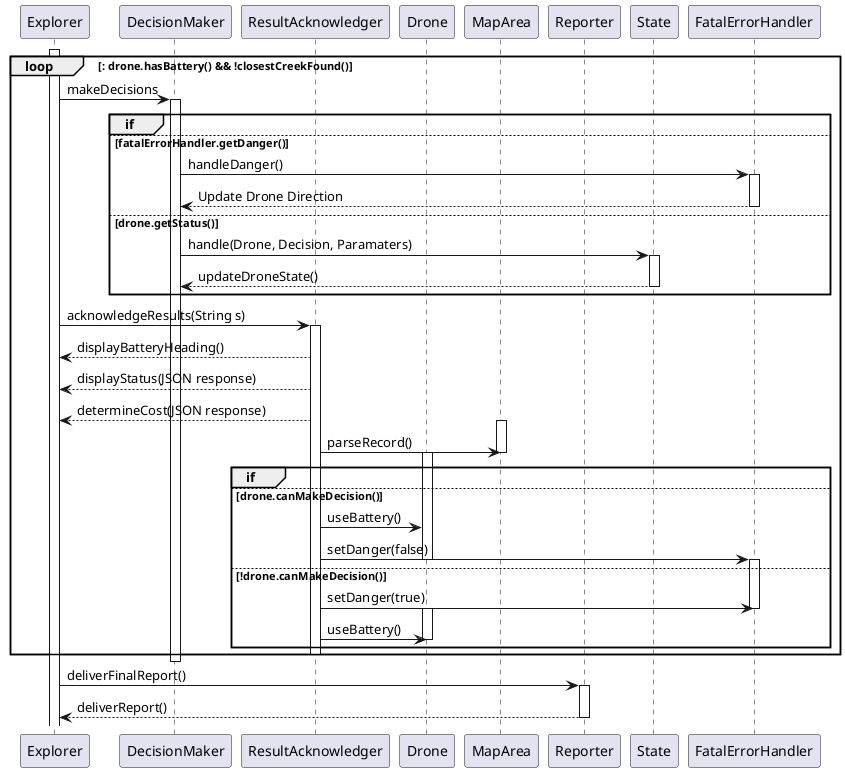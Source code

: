 @startuml

participant Explorer 
participant DecisionMaker
participant ResultAcknowledger 
participant Drone 
participant MapArea 
participant Reporter 
participant State 
participant FatalErrorHandler 

activate Explorer
loop : drone.hasBattery() && !closestCreekFound()
Explorer -> DecisionMaker: makeDecisions
activate DecisionMaker

group if 
else fatalErrorHandler.getDanger()
DecisionMaker -> FatalErrorHandler: handleDanger()
activate FatalErrorHandler
FatalErrorHandler --> DecisionMaker : Update Drone Direction
deactivate FatalErrorHandler
else  drone.getStatus()
DecisionMaker -> State : handle(Drone, Decision, Paramaters) 
activate State
State --> DecisionMaker : updateDroneState()
deactivate State
end

Explorer -> ResultAcknowledger: acknowledgeResults(String s)
activate ResultAcknowledger
ResultAcknowledger --> Explorer: displayBatteryHeading()
ResultAcknowledger --> Explorer: displayStatus(JSON response)
ResultAcknowledger --> Explorer: determineCost(JSON response)



activate MapArea
ResultAcknowledger -> MapArea: parseRecord()
deactivate MapArea

group if
else drone.canMakeDecision()
activate Drone
ResultAcknowledger -> Drone :useBattery()
ResultAcknowledger -> FatalErrorHandler :setDanger(false)
deactivate Drone
else !drone.canMakeDecision()

activate FatalErrorHandler
ResultAcknowledger -> FatalErrorHandler: setDanger(true)
deactivate FatalErrorHandler

activate Drone
ResultAcknowledger -> Drone :useBattery()
deactivate Drone


end

deactivate ResultAcknowledger
end
deactivate DecisionMaker

Explorer -> Reporter: deliverFinalReport()
activate Reporter
Reporter --> Explorer: deliverReport()
deactivate Reporter
@enduml
